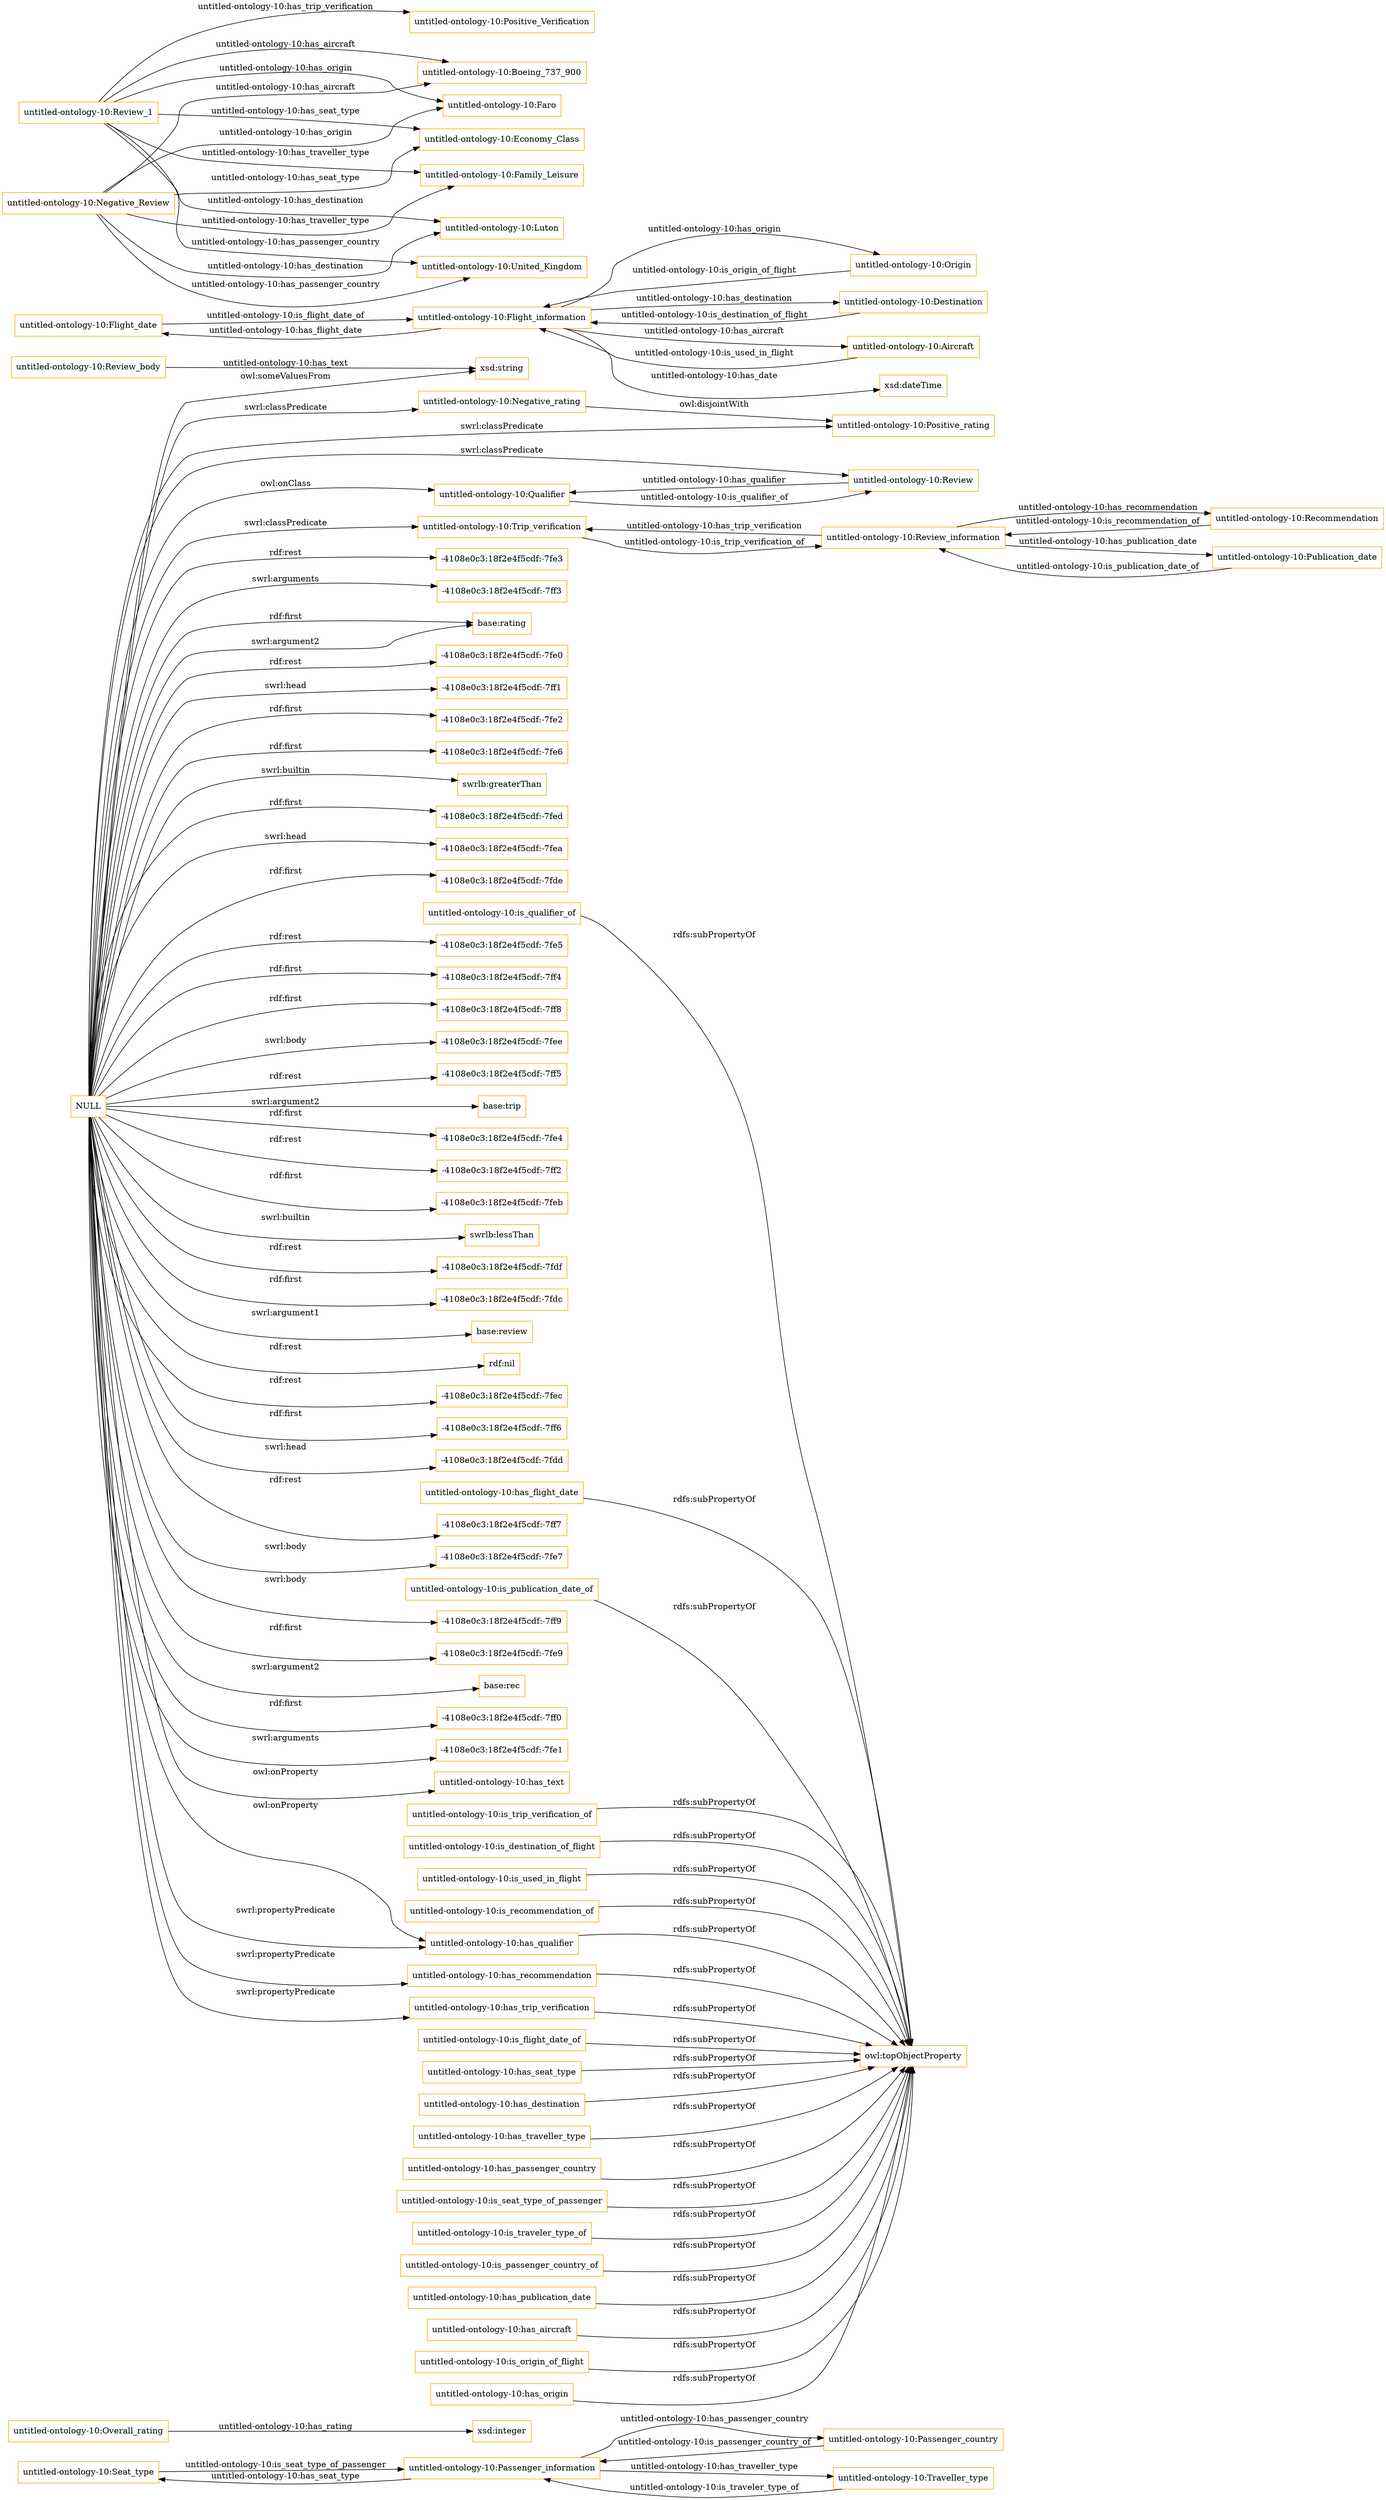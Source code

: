 digraph ar2dtool_diagram { 
rankdir=LR;
size="1501"
node [shape = rectangle, color="orange"]; "untitled-ontology-10:Seat_type" "untitled-ontology-10:Overall_rating" "untitled-ontology-10:Positive_rating" "untitled-ontology-10:Review_information" "untitled-ontology-10:Flight_date" "untitled-ontology-10:Qualifier" "untitled-ontology-10:Origin" "untitled-ontology-10:Negative_rating" "untitled-ontology-10:Destination" "untitled-ontology-10:Recommendation" "untitled-ontology-10:Flight_information" "untitled-ontology-10:Trip_verification" "untitled-ontology-10:Passenger_country" "untitled-ontology-10:Traveller_type" "untitled-ontology-10:Aircraft" "untitled-ontology-10:Review_body" "untitled-ontology-10:Review" "untitled-ontology-10:Passenger_information" "untitled-ontology-10:Publication_date" ; /*classes style*/
	"NULL" -> "-4108e0c3:18f2e4f5cdf:-7fe3" [ label = "rdf:rest" ];
	"NULL" -> "-4108e0c3:18f2e4f5cdf:-7ff3" [ label = "swrl:arguments" ];
	"NULL" -> "base:rating" [ label = "rdf:first" ];
	"NULL" -> "-4108e0c3:18f2e4f5cdf:-7fe0" [ label = "rdf:rest" ];
	"NULL" -> "untitled-ontology-10:Negative_rating" [ label = "swrl:classPredicate" ];
	"NULL" -> "-4108e0c3:18f2e4f5cdf:-7ff1" [ label = "swrl:head" ];
	"NULL" -> "-4108e0c3:18f2e4f5cdf:-7fe2" [ label = "rdf:first" ];
	"NULL" -> "-4108e0c3:18f2e4f5cdf:-7fe6" [ label = "rdf:first" ];
	"NULL" -> "swrlb:greaterThan" [ label = "swrl:builtin" ];
	"NULL" -> "untitled-ontology-10:Trip_verification" [ label = "swrl:classPredicate" ];
	"NULL" -> "-4108e0c3:18f2e4f5cdf:-7fed" [ label = "rdf:first" ];
	"NULL" -> "untitled-ontology-10:Positive_rating" [ label = "swrl:classPredicate" ];
	"NULL" -> "-4108e0c3:18f2e4f5cdf:-7fea" [ label = "swrl:head" ];
	"NULL" -> "-4108e0c3:18f2e4f5cdf:-7fde" [ label = "rdf:first" ];
	"NULL" -> "-4108e0c3:18f2e4f5cdf:-7fe5" [ label = "rdf:rest" ];
	"NULL" -> "untitled-ontology-10:has_qualifier" [ label = "owl:onProperty" ];
	"NULL" -> "-4108e0c3:18f2e4f5cdf:-7ff4" [ label = "rdf:first" ];
	"NULL" -> "-4108e0c3:18f2e4f5cdf:-7ff8" [ label = "rdf:first" ];
	"NULL" -> "-4108e0c3:18f2e4f5cdf:-7fee" [ label = "swrl:body" ];
	"NULL" -> "-4108e0c3:18f2e4f5cdf:-7ff5" [ label = "rdf:rest" ];
	"NULL" -> "base:trip" [ label = "swrl:argument2" ];
	"NULL" -> "-4108e0c3:18f2e4f5cdf:-7fe4" [ label = "rdf:first" ];
	"NULL" -> "untitled-ontology-10:Qualifier" [ label = "owl:onClass" ];
	"NULL" -> "-4108e0c3:18f2e4f5cdf:-7ff2" [ label = "rdf:rest" ];
	"NULL" -> "-4108e0c3:18f2e4f5cdf:-7feb" [ label = "rdf:first" ];
	"NULL" -> "swrlb:lessThan" [ label = "swrl:builtin" ];
	"NULL" -> "-4108e0c3:18f2e4f5cdf:-7fdf" [ label = "rdf:rest" ];
	"NULL" -> "-4108e0c3:18f2e4f5cdf:-7fdc" [ label = "rdf:first" ];
	"NULL" -> "base:review" [ label = "swrl:argument1" ];
	"NULL" -> "rdf:nil" [ label = "rdf:rest" ];
	"NULL" -> "untitled-ontology-10:Review" [ label = "swrl:classPredicate" ];
	"NULL" -> "untitled-ontology-10:has_qualifier" [ label = "swrl:propertyPredicate" ];
	"NULL" -> "-4108e0c3:18f2e4f5cdf:-7fec" [ label = "rdf:rest" ];
	"NULL" -> "-4108e0c3:18f2e4f5cdf:-7ff6" [ label = "rdf:first" ];
	"NULL" -> "-4108e0c3:18f2e4f5cdf:-7fdd" [ label = "swrl:head" ];
	"NULL" -> "untitled-ontology-10:has_recommendation" [ label = "swrl:propertyPredicate" ];
	"NULL" -> "-4108e0c3:18f2e4f5cdf:-7ff7" [ label = "rdf:rest" ];
	"NULL" -> "base:rating" [ label = "swrl:argument2" ];
	"NULL" -> "-4108e0c3:18f2e4f5cdf:-7fe7" [ label = "swrl:body" ];
	"NULL" -> "untitled-ontology-10:has_trip_verification" [ label = "swrl:propertyPredicate" ];
	"NULL" -> "-4108e0c3:18f2e4f5cdf:-7ff9" [ label = "swrl:body" ];
	"NULL" -> "-4108e0c3:18f2e4f5cdf:-7fe9" [ label = "rdf:first" ];
	"NULL" -> "base:rec" [ label = "swrl:argument2" ];
	"NULL" -> "-4108e0c3:18f2e4f5cdf:-7ff0" [ label = "rdf:first" ];
	"NULL" -> "-4108e0c3:18f2e4f5cdf:-7fe1" [ label = "swrl:arguments" ];
	"NULL" -> "untitled-ontology-10:has_text" [ label = "owl:onProperty" ];
	"NULL" -> "xsd:string" [ label = "owl:someValuesFrom" ];
	"untitled-ontology-10:is_flight_date_of" -> "owl:topObjectProperty" [ label = "rdfs:subPropertyOf" ];
	"untitled-ontology-10:has_seat_type" -> "owl:topObjectProperty" [ label = "rdfs:subPropertyOf" ];
	"untitled-ontology-10:Review_1" -> "untitled-ontology-10:United_Kingdom" [ label = "untitled-ontology-10:has_passenger_country" ];
	"untitled-ontology-10:Review_1" -> "untitled-ontology-10:Luton" [ label = "untitled-ontology-10:has_destination" ];
	"untitled-ontology-10:Review_1" -> "untitled-ontology-10:Economy_Class" [ label = "untitled-ontology-10:has_seat_type" ];
	"untitled-ontology-10:Review_1" -> "untitled-ontology-10:Faro" [ label = "untitled-ontology-10:has_origin" ];
	"untitled-ontology-10:Review_1" -> "untitled-ontology-10:Family_Leisure" [ label = "untitled-ontology-10:has_traveller_type" ];
	"untitled-ontology-10:Review_1" -> "untitled-ontology-10:Boeing_737_900" [ label = "untitled-ontology-10:has_aircraft" ];
	"untitled-ontology-10:Review_1" -> "untitled-ontology-10:Positive_Verification" [ label = "untitled-ontology-10:has_trip_verification" ];
	"untitled-ontology-10:has_destination" -> "owl:topObjectProperty" [ label = "rdfs:subPropertyOf" ];
	"untitled-ontology-10:has_traveller_type" -> "owl:topObjectProperty" [ label = "rdfs:subPropertyOf" ];
	"untitled-ontology-10:has_recommendation" -> "owl:topObjectProperty" [ label = "rdfs:subPropertyOf" ];
	"untitled-ontology-10:has_passenger_country" -> "owl:topObjectProperty" [ label = "rdfs:subPropertyOf" ];
	"untitled-ontology-10:is_seat_type_of_passenger" -> "owl:topObjectProperty" [ label = "rdfs:subPropertyOf" ];
	"untitled-ontology-10:is_traveler_type_of" -> "owl:topObjectProperty" [ label = "rdfs:subPropertyOf" ];
	"untitled-ontology-10:is_passenger_country_of" -> "owl:topObjectProperty" [ label = "rdfs:subPropertyOf" ];
	"untitled-ontology-10:has_publication_date" -> "owl:topObjectProperty" [ label = "rdfs:subPropertyOf" ];
	"untitled-ontology-10:has_aircraft" -> "owl:topObjectProperty" [ label = "rdfs:subPropertyOf" ];
	"untitled-ontology-10:is_origin_of_flight" -> "owl:topObjectProperty" [ label = "rdfs:subPropertyOf" ];
	"untitled-ontology-10:Negative_Review" -> "untitled-ontology-10:Family_Leisure" [ label = "untitled-ontology-10:has_traveller_type" ];
	"untitled-ontology-10:Negative_Review" -> "untitled-ontology-10:Boeing_737_900" [ label = "untitled-ontology-10:has_aircraft" ];
	"untitled-ontology-10:Negative_Review" -> "untitled-ontology-10:Luton" [ label = "untitled-ontology-10:has_destination" ];
	"untitled-ontology-10:Negative_Review" -> "untitled-ontology-10:United_Kingdom" [ label = "untitled-ontology-10:has_passenger_country" ];
	"untitled-ontology-10:Negative_Review" -> "untitled-ontology-10:Economy_Class" [ label = "untitled-ontology-10:has_seat_type" ];
	"untitled-ontology-10:Negative_Review" -> "untitled-ontology-10:Faro" [ label = "untitled-ontology-10:has_origin" ];
	"untitled-ontology-10:has_origin" -> "owl:topObjectProperty" [ label = "rdfs:subPropertyOf" ];
	"untitled-ontology-10:is_qualifier_of" -> "owl:topObjectProperty" [ label = "rdfs:subPropertyOf" ];
	"untitled-ontology-10:has_trip_verification" -> "owl:topObjectProperty" [ label = "rdfs:subPropertyOf" ];
	"untitled-ontology-10:has_flight_date" -> "owl:topObjectProperty" [ label = "rdfs:subPropertyOf" ];
	"untitled-ontology-10:is_publication_date_of" -> "owl:topObjectProperty" [ label = "rdfs:subPropertyOf" ];
	"untitled-ontology-10:is_trip_verification_of" -> "owl:topObjectProperty" [ label = "rdfs:subPropertyOf" ];
	"untitled-ontology-10:is_destination_of_flight" -> "owl:topObjectProperty" [ label = "rdfs:subPropertyOf" ];
	"untitled-ontology-10:has_qualifier" -> "owl:topObjectProperty" [ label = "rdfs:subPropertyOf" ];
	"untitled-ontology-10:is_used_in_flight" -> "owl:topObjectProperty" [ label = "rdfs:subPropertyOf" ];
	"untitled-ontology-10:is_recommendation_of" -> "owl:topObjectProperty" [ label = "rdfs:subPropertyOf" ];
	"untitled-ontology-10:Negative_rating" -> "untitled-ontology-10:Positive_rating" [ label = "owl:disjointWith" ];
	"untitled-ontology-10:Overall_rating" -> "xsd:integer" [ label = "untitled-ontology-10:has_rating" ];
	"untitled-ontology-10:Flight_date" -> "untitled-ontology-10:Flight_information" [ label = "untitled-ontology-10:is_flight_date_of" ];
	"untitled-ontology-10:Passenger_information" -> "untitled-ontology-10:Seat_type" [ label = "untitled-ontology-10:has_seat_type" ];
	"untitled-ontology-10:Recommendation" -> "untitled-ontology-10:Review_information" [ label = "untitled-ontology-10:is_recommendation_of" ];
	"untitled-ontology-10:Flight_information" -> "untitled-ontology-10:Origin" [ label = "untitled-ontology-10:has_origin" ];
	"untitled-ontology-10:Passenger_country" -> "untitled-ontology-10:Passenger_information" [ label = "untitled-ontology-10:is_passenger_country_of" ];
	"untitled-ontology-10:Review" -> "untitled-ontology-10:Qualifier" [ label = "untitled-ontology-10:has_qualifier" ];
	"untitled-ontology-10:Qualifier" -> "untitled-ontology-10:Review" [ label = "untitled-ontology-10:is_qualifier_of" ];
	"untitled-ontology-10:Publication_date" -> "untitled-ontology-10:Review_information" [ label = "untitled-ontology-10:is_publication_date_of" ];
	"untitled-ontology-10:Traveller_type" -> "untitled-ontology-10:Passenger_information" [ label = "untitled-ontology-10:is_traveler_type_of" ];
	"untitled-ontology-10:Review_body" -> "xsd:string" [ label = "untitled-ontology-10:has_text" ];
	"untitled-ontology-10:Origin" -> "untitled-ontology-10:Flight_information" [ label = "untitled-ontology-10:is_origin_of_flight" ];
	"untitled-ontology-10:Review_information" -> "untitled-ontology-10:Trip_verification" [ label = "untitled-ontology-10:has_trip_verification" ];
	"untitled-ontology-10:Flight_information" -> "xsd:dateTime" [ label = "untitled-ontology-10:has_date" ];
	"untitled-ontology-10:Flight_information" -> "untitled-ontology-10:Flight_date" [ label = "untitled-ontology-10:has_flight_date" ];
	"untitled-ontology-10:Review_information" -> "untitled-ontology-10:Recommendation" [ label = "untitled-ontology-10:has_recommendation" ];
	"untitled-ontology-10:Review_information" -> "untitled-ontology-10:Publication_date" [ label = "untitled-ontology-10:has_publication_date" ];
	"untitled-ontology-10:Flight_information" -> "untitled-ontology-10:Destination" [ label = "untitled-ontology-10:has_destination" ];
	"untitled-ontology-10:Passenger_information" -> "untitled-ontology-10:Traveller_type" [ label = "untitled-ontology-10:has_traveller_type" ];
	"untitled-ontology-10:Passenger_information" -> "untitled-ontology-10:Passenger_country" [ label = "untitled-ontology-10:has_passenger_country" ];
	"untitled-ontology-10:Trip_verification" -> "untitled-ontology-10:Review_information" [ label = "untitled-ontology-10:is_trip_verification_of" ];
	"untitled-ontology-10:Destination" -> "untitled-ontology-10:Flight_information" [ label = "untitled-ontology-10:is_destination_of_flight" ];
	"untitled-ontology-10:Flight_information" -> "untitled-ontology-10:Aircraft" [ label = "untitled-ontology-10:has_aircraft" ];
	"untitled-ontology-10:Seat_type" -> "untitled-ontology-10:Passenger_information" [ label = "untitled-ontology-10:is_seat_type_of_passenger" ];
	"untitled-ontology-10:Aircraft" -> "untitled-ontology-10:Flight_information" [ label = "untitled-ontology-10:is_used_in_flight" ];

}
